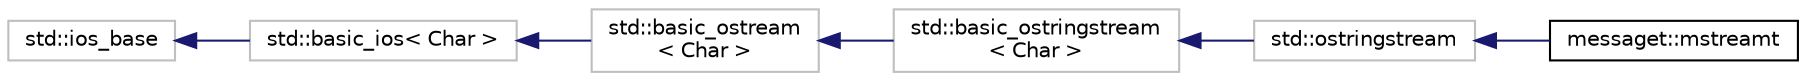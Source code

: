 digraph "Graphical Class Hierarchy"
{
 // LATEX_PDF_SIZE
  bgcolor="transparent";
  edge [fontname="Helvetica",fontsize="10",labelfontname="Helvetica",labelfontsize="10"];
  node [fontname="Helvetica",fontsize="10",shape=record];
  rankdir="LR";
  Node1043 [label="std::ios_base",height=0.2,width=0.4,color="grey75",tooltip="STL class."];
  Node1043 -> Node1044 [dir="back",color="midnightblue",fontsize="10",style="solid",fontname="Helvetica"];
  Node1044 [label="std::basic_ios\< Char \>",height=0.2,width=0.4,color="grey75",tooltip="STL class."];
  Node1044 -> Node1045 [dir="back",color="midnightblue",fontsize="10",style="solid",fontname="Helvetica"];
  Node1045 [label="std::basic_ostream\l\< Char \>",height=0.2,width=0.4,color="grey75",tooltip="STL class."];
  Node1045 -> Node1046 [dir="back",color="midnightblue",fontsize="10",style="solid",fontname="Helvetica"];
  Node1046 [label="std::basic_ostringstream\l\< Char \>",height=0.2,width=0.4,color="grey75",tooltip="STL class."];
  Node1046 -> Node1047 [dir="back",color="midnightblue",fontsize="10",style="solid",fontname="Helvetica"];
  Node1047 [label="std::ostringstream",height=0.2,width=0.4,color="grey75",tooltip="STL class."];
  Node1047 -> Node0 [dir="back",color="midnightblue",fontsize="10",style="solid",fontname="Helvetica"];
  Node0 [label="messaget::mstreamt",height=0.2,width=0.4,color="black",URL="$classmessaget_1_1mstreamt.html",tooltip=" "];
}
